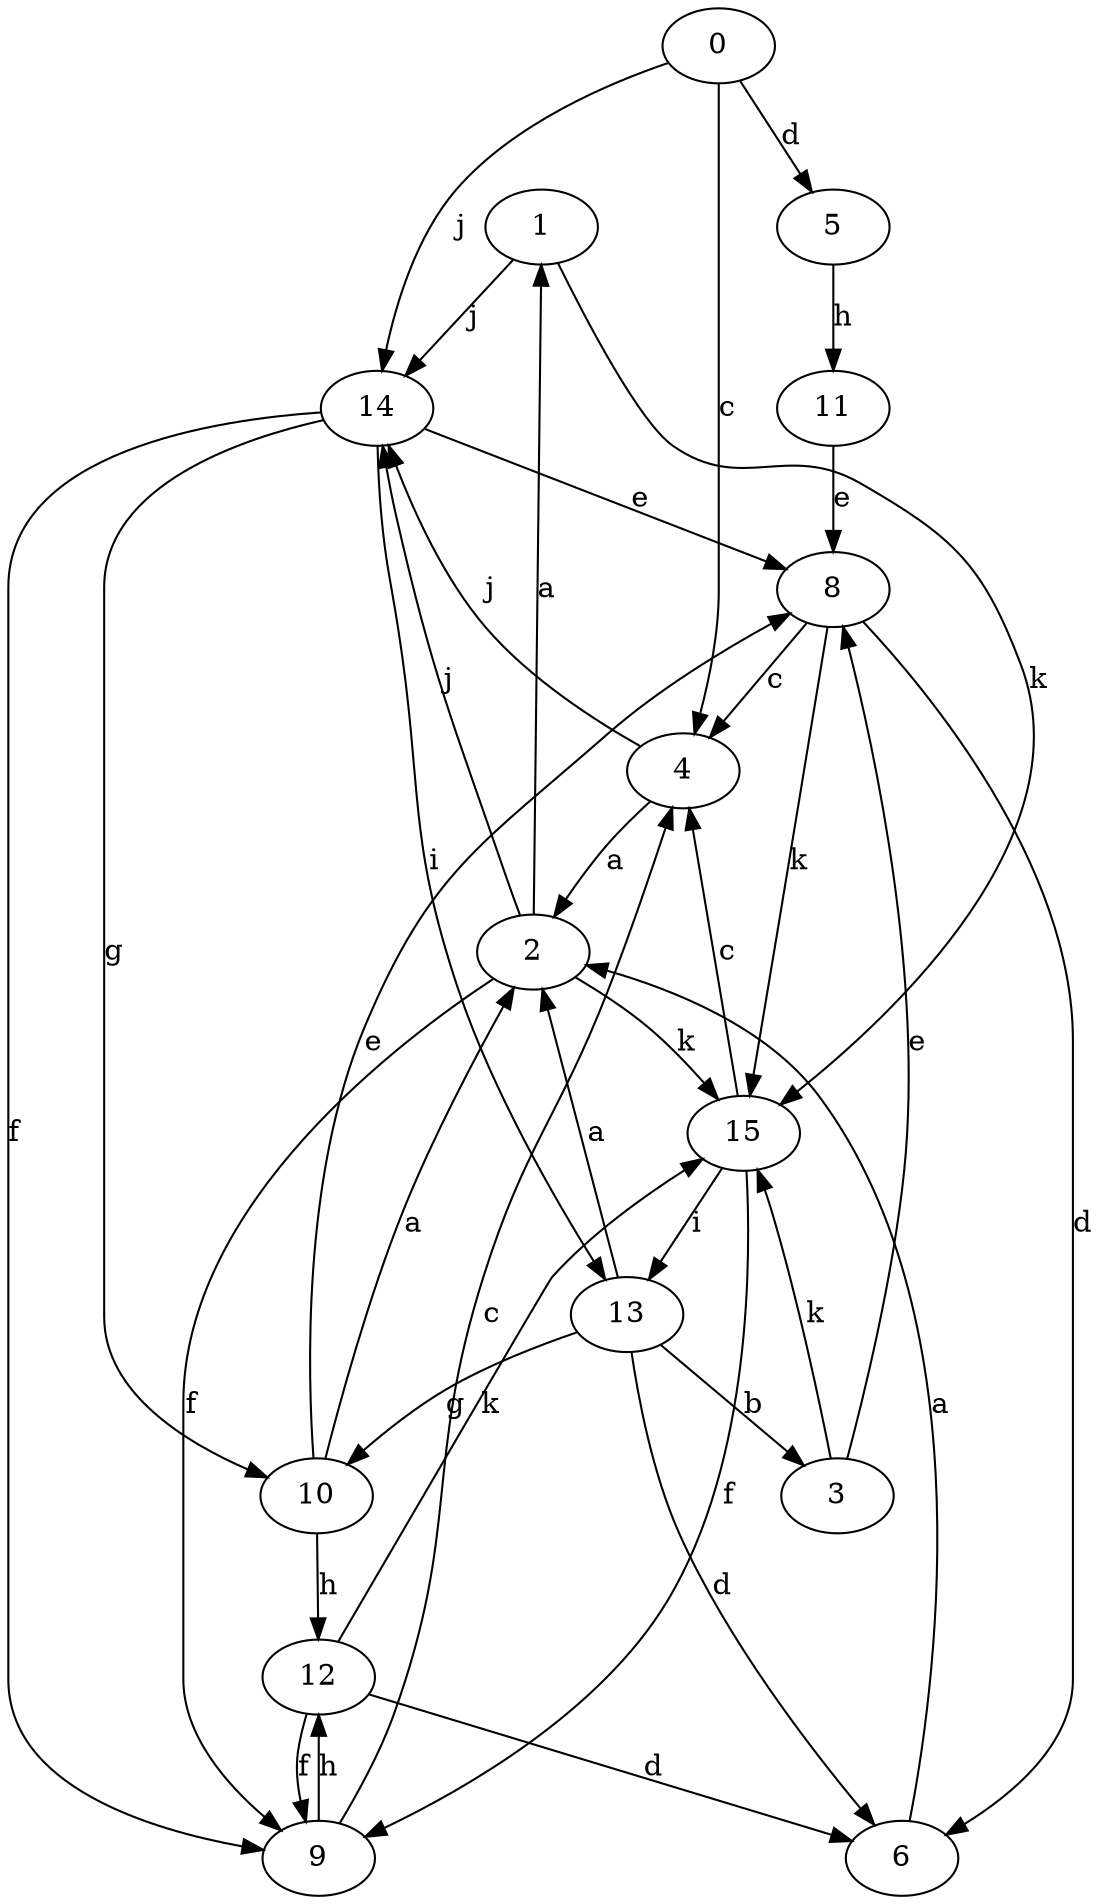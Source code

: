 strict digraph  {
1;
2;
3;
4;
5;
6;
0;
8;
9;
10;
11;
12;
13;
14;
15;
1 -> 14  [label=j];
1 -> 15  [label=k];
2 -> 1  [label=a];
2 -> 9  [label=f];
2 -> 14  [label=j];
2 -> 15  [label=k];
3 -> 8  [label=e];
3 -> 15  [label=k];
4 -> 2  [label=a];
4 -> 14  [label=j];
5 -> 11  [label=h];
6 -> 2  [label=a];
0 -> 4  [label=c];
0 -> 5  [label=d];
0 -> 14  [label=j];
8 -> 4  [label=c];
8 -> 6  [label=d];
8 -> 15  [label=k];
9 -> 4  [label=c];
9 -> 12  [label=h];
10 -> 2  [label=a];
10 -> 8  [label=e];
10 -> 12  [label=h];
11 -> 8  [label=e];
12 -> 6  [label=d];
12 -> 9  [label=f];
12 -> 15  [label=k];
13 -> 2  [label=a];
13 -> 3  [label=b];
13 -> 6  [label=d];
13 -> 10  [label=g];
14 -> 8  [label=e];
14 -> 9  [label=f];
14 -> 10  [label=g];
14 -> 13  [label=i];
15 -> 4  [label=c];
15 -> 9  [label=f];
15 -> 13  [label=i];
}
